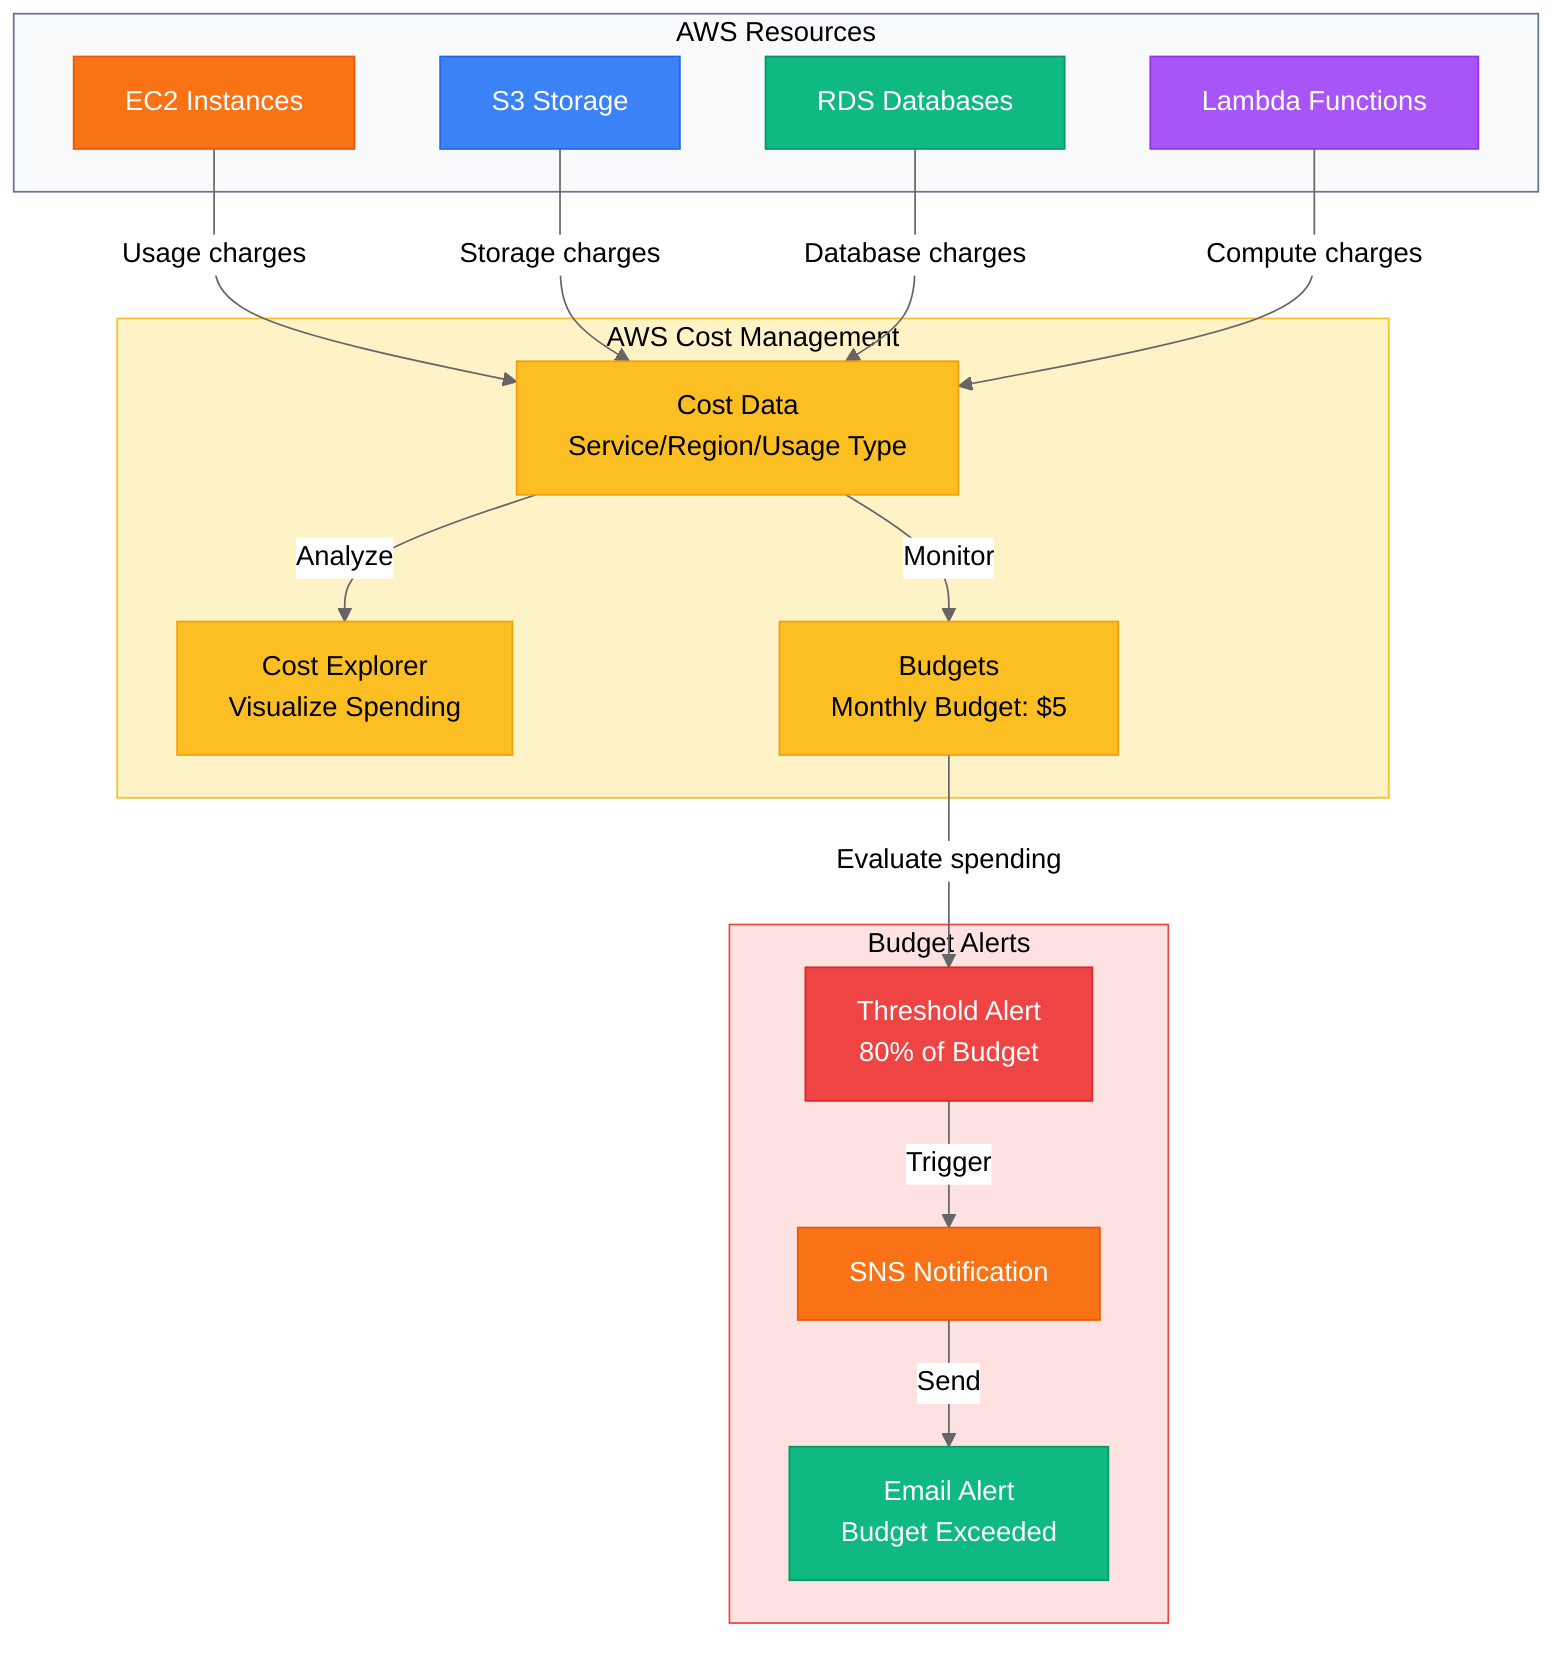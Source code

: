 %%{init: {'theme':'base', 'themeVariables': { 'primaryColor':'#fff','primaryTextColor':'#000','primaryBorderColor':'#FBBF24','lineColor':'#666'}}}%%
flowchart TB
    subgraph Resources["AWS Resources"]
        A[EC2 Instances]
        B[S3 Storage]
        C[RDS Databases]
        D[Lambda Functions]
    end
    
    subgraph CostManagement["AWS Cost Management"]
        E[Cost Explorer<br/>Visualize Spending]
        F[Cost Data<br/>Service/Region/Usage Type]
        G[Budgets<br/>Monthly Budget: $5]
    end
    
    subgraph Alerts["Budget Alerts"]
        H[Threshold Alert<br/>80% of Budget]
        I[SNS Notification]
        J[Email Alert<br/>Budget Exceeded]
    end
    
    A -->|"Usage charges"| F
    B -->|"Storage charges"| F
    C -->|"Database charges"| F
    D -->|"Compute charges"| F
    F -->|"Analyze"| E
    F -->|"Monitor"| G
    G -->|"Evaluate spending"| H
    H -->|"Trigger"| I
    I -->|"Send"| J
    
    style A fill:#F97316,stroke:#EA580C,color:#fff
    style B fill:#3B82F6,stroke:#2563EB,color:#fff
    style C fill:#10B981,stroke:#059669,color:#fff
    style D fill:#A855F7,stroke:#9333EA,color:#fff
    style E fill:#FBBF24,stroke:#F59E0B,color:#000
    style F fill:#FBBF24,stroke:#F59E0B,color:#000
    style G fill:#FBBF24,stroke:#F59E0B,color:#000
    style H fill:#EF4444,stroke:#DC2626,color:#fff
    style I fill:#F97316,stroke:#EA580C,color:#fff
    style J fill:#10B981,stroke:#059669,color:#fff
    style Resources fill:#F8FAFC,stroke:#64748B
    style CostManagement fill:#FEF3C7,stroke:#FBBF24
    style Alerts fill:#FEE2E2,stroke:#EF4444